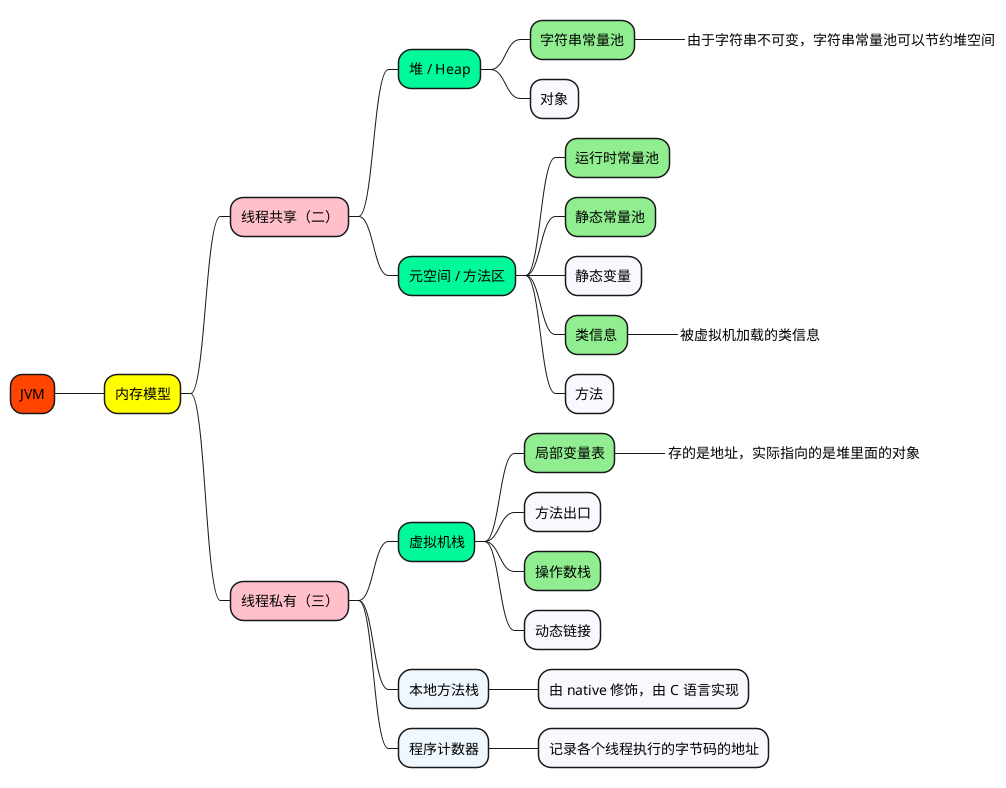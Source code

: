 @startmindmap

+[#OrangeRed] JVM

++[#yellow] 内存模型

+++[#Pink] 线程共享（二）

++++[#MediumSpringGreen] 堆 / Heap

+++++[#LightGreen] 字符串常量池
++++++_ 由于字符串不可变，字符串常量池可以节约堆空间
+++++[#GhostWhite] 对象


++++[#MediumSpringGreen] 元空间 / 方法区

+++++[#LightGreen] 运行时常量池
+++++[#LightGreen] 静态常量池
+++++[#GhostWhite] 静态变量
+++++[#LightGreen] 类信息
++++++[#MediumSpringGreen]_ 被虚拟机加载的类信息
+++++[#GhostWhite] 方法


+++[#Pink] 线程私有（三）

++++[#MediumSpringGreen] 虚拟机栈
+++++[#LightGreen] 局部变量表
++++++[#MediumSpringGreen]_ 存的是地址，实际指向的是堆里面的对象
+++++[#GhostWhite] 方法出口
+++++[#LightGreen] 操作数栈
+++++[#GhostWhite] 动态链接

++++[#AliceBlue] 本地方法栈
+++++[#GhostWhite] 由 native 修饰，由 C 语言实现

++++[#AliceBlue] 程序计数器
+++++[#GhostWhite] 记录各个线程执行的字节码的地址


@endmindmap